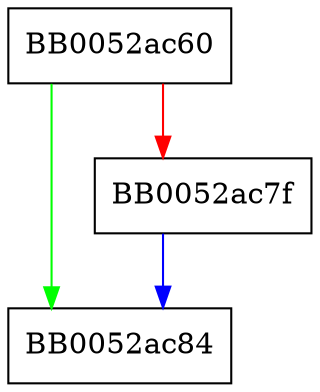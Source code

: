 digraph BIO_ADDR_new {
  node [shape="box"];
  graph [splines=ortho];
  BB0052ac60 -> BB0052ac84 [color="green"];
  BB0052ac60 -> BB0052ac7f [color="red"];
  BB0052ac7f -> BB0052ac84 [color="blue"];
}